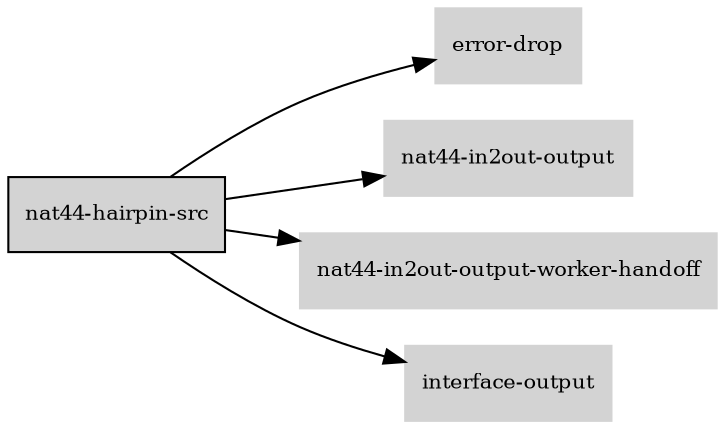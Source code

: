 digraph "nat44_hairpin_src_subgraph" {
  rankdir=LR;
  node [shape=box, style=filled, fontsize=10, color=lightgray, fontcolor=black, fillcolor=lightgray];
  "nat44-hairpin-src" [color=black, fontcolor=black, fillcolor=lightgray];
  edge [fontsize=8];
  "nat44-hairpin-src" -> "error-drop";
  "nat44-hairpin-src" -> "nat44-in2out-output";
  "nat44-hairpin-src" -> "nat44-in2out-output-worker-handoff";
  "nat44-hairpin-src" -> "interface-output";
}
